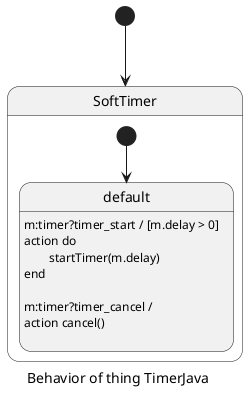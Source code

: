 @startuml
skinparam defaultTextAlignment left
caption Behavior of thing TimerJava
[*] --> SoftTimer
state SoftTimer{
state default{
	default : m:timer?timer_start / [m.delay > 0]\naction do\n	startTimer(m.delay)\nend\n
	default : m:timer?timer_cancel / \naction cancel()\n
}
[*] --> default
}
@enduml
